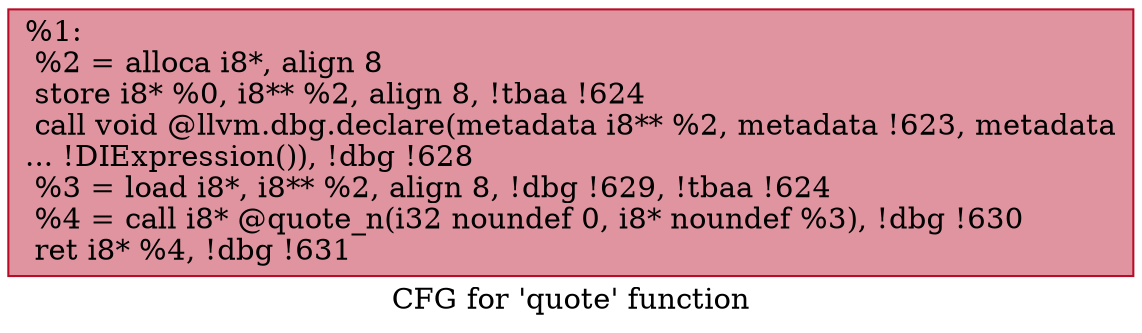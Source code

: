 digraph "CFG for 'quote' function" {
	label="CFG for 'quote' function";

	Node0x785130 [shape=record,color="#b70d28ff", style=filled, fillcolor="#b70d2870",label="{%1:\l  %2 = alloca i8*, align 8\l  store i8* %0, i8** %2, align 8, !tbaa !624\l  call void @llvm.dbg.declare(metadata i8** %2, metadata !623, metadata\l... !DIExpression()), !dbg !628\l  %3 = load i8*, i8** %2, align 8, !dbg !629, !tbaa !624\l  %4 = call i8* @quote_n(i32 noundef 0, i8* noundef %3), !dbg !630\l  ret i8* %4, !dbg !631\l}"];
}
